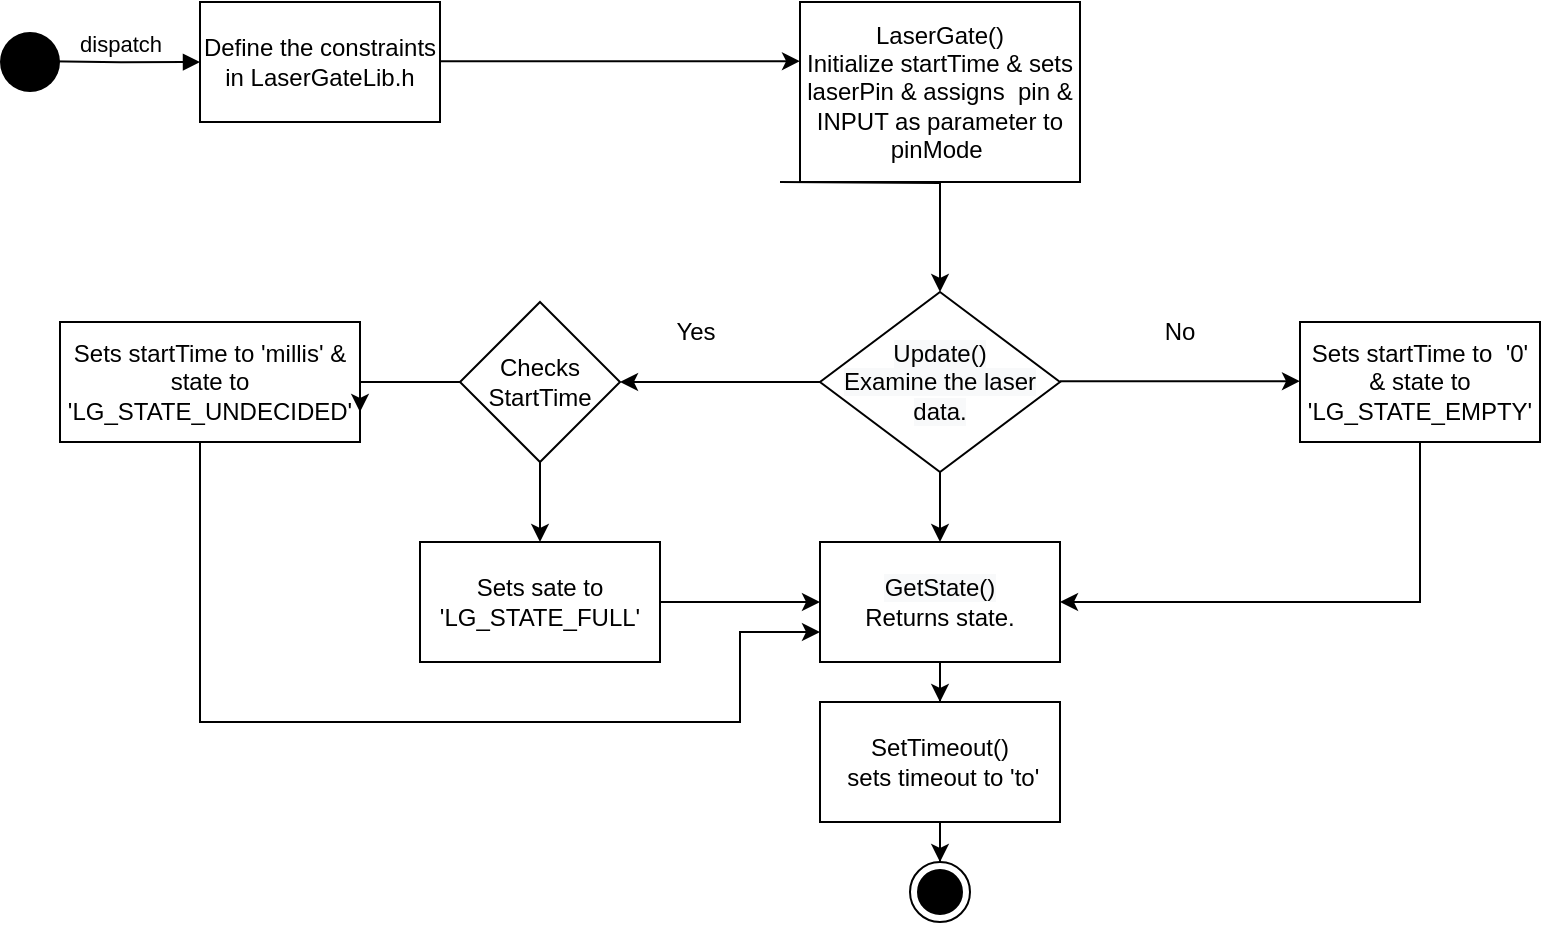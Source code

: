 <mxfile version="15.4.3" type="github">
  <diagram id="9764_bwMrohZAFbPmsWr" name="Page-1">
    <mxGraphModel dx="1422" dy="737" grid="1" gridSize="10" guides="1" tooltips="1" connect="1" arrows="1" fold="1" page="1" pageScale="1" pageWidth="3300" pageHeight="4681" math="0" shadow="0">
      <root>
        <mxCell id="0" />
        <mxCell id="1" parent="0" />
        <mxCell id="prRc7P51FGT5b40RzYyY-56" value="LaserGate()&lt;br&gt;Initialize startTime &amp;amp; sets laserPin &amp;amp; assigns&amp;nbsp; pin &amp;amp; INPUT as parameter to pinMode&amp;nbsp;" style="rounded=0;whiteSpace=wrap;html=1;" parent="1" vertex="1">
          <mxGeometry x="950" y="1840" width="140" height="90" as="geometry" />
        </mxCell>
        <mxCell id="kmB6eX4eZpZFCGpuayRA-11" style="edgeStyle=orthogonalEdgeStyle;rounded=0;orthogonalLoop=1;jettySize=auto;html=1;entryX=0;entryY=0.5;entryDx=0;entryDy=0;" edge="1" parent="1" source="prRc7P51FGT5b40RzYyY-57" target="prRc7P51FGT5b40RzYyY-58">
          <mxGeometry relative="1" as="geometry" />
        </mxCell>
        <mxCell id="prRc7P51FGT5b40RzYyY-57" value="Sets sate to &#39;LG_STATE_FULL&#39;" style="rounded=0;whiteSpace=wrap;html=1;" parent="1" vertex="1">
          <mxGeometry x="760" y="2110" width="120" height="60" as="geometry" />
        </mxCell>
        <mxCell id="kmB6eX4eZpZFCGpuayRA-4" style="edgeStyle=orthogonalEdgeStyle;rounded=0;orthogonalLoop=1;jettySize=auto;html=1;" edge="1" parent="1" source="prRc7P51FGT5b40RzYyY-58" target="prRc7P51FGT5b40RzYyY-63">
          <mxGeometry relative="1" as="geometry" />
        </mxCell>
        <mxCell id="prRc7P51FGT5b40RzYyY-58" value="&lt;span style=&quot;color: rgb(0 , 0 , 0) ; font-family: &amp;#34;helvetica&amp;#34; ; font-size: 12px ; font-style: normal ; font-weight: 400 ; letter-spacing: normal ; text-align: center ; text-indent: 0px ; text-transform: none ; word-spacing: 0px ; background-color: rgb(248 , 249 , 250) ; display: inline ; float: none&quot;&gt;GetState()&lt;br&gt;&lt;/span&gt;Returns state." style="rounded=0;whiteSpace=wrap;html=1;" parent="1" vertex="1">
          <mxGeometry x="960" y="2110" width="120" height="60" as="geometry" />
        </mxCell>
        <mxCell id="prRc7P51FGT5b40RzYyY-59" value="" style="endArrow=classic;html=1;rounded=0;edgeStyle=orthogonalEdgeStyle;entryX=0.5;entryY=0;entryDx=0;entryDy=0;" parent="1" target="prRc7P51FGT5b40RzYyY-62" edge="1">
          <mxGeometry width="50" height="50" relative="1" as="geometry">
            <mxPoint x="940" y="1930" as="sourcePoint" />
            <mxPoint x="939.58" y="2020.0" as="targetPoint" />
          </mxGeometry>
        </mxCell>
        <mxCell id="prRc7P51FGT5b40RzYyY-72" value="" style="edgeStyle=orthogonalEdgeStyle;rounded=0;orthogonalLoop=1;jettySize=auto;html=1;" parent="1" source="prRc7P51FGT5b40RzYyY-62" target="prRc7P51FGT5b40RzYyY-71" edge="1">
          <mxGeometry relative="1" as="geometry" />
        </mxCell>
        <mxCell id="kmB6eX4eZpZFCGpuayRA-3" style="edgeStyle=orthogonalEdgeStyle;rounded=0;orthogonalLoop=1;jettySize=auto;html=1;entryX=0.5;entryY=0;entryDx=0;entryDy=0;" edge="1" parent="1" source="prRc7P51FGT5b40RzYyY-62" target="prRc7P51FGT5b40RzYyY-58">
          <mxGeometry relative="1" as="geometry" />
        </mxCell>
        <mxCell id="prRc7P51FGT5b40RzYyY-62" value="&#xa;&#xa;&lt;span style=&quot;color: rgb(0, 0, 0); font-family: helvetica; font-size: 12px; font-style: normal; font-weight: 400; letter-spacing: normal; text-align: center; text-indent: 0px; text-transform: none; word-spacing: 0px; background-color: rgb(248, 249, 250); display: inline; float: none;&quot;&gt;Update()&lt;/span&gt;&lt;br style=&quot;color: rgb(0, 0, 0); font-family: helvetica; font-size: 12px; font-style: normal; font-weight: 400; letter-spacing: normal; text-align: center; text-indent: 0px; text-transform: none; word-spacing: 0px; background-color: rgb(248, 249, 250);&quot;&gt;&lt;span style=&quot;color: rgb(0, 0, 0); font-family: helvetica; font-size: 12px; font-style: normal; font-weight: 400; letter-spacing: normal; text-align: center; text-indent: 0px; text-transform: none; word-spacing: 0px; background-color: rgb(248, 249, 250); display: inline; float: none;&quot;&gt;Examine the laser data.&lt;/span&gt;&#xa;&#xa;" style="rhombus;whiteSpace=wrap;html=1;" parent="1" vertex="1">
          <mxGeometry x="960" y="1985" width="120" height="90" as="geometry" />
        </mxCell>
        <mxCell id="kmB6eX4eZpZFCGpuayRA-5" style="edgeStyle=orthogonalEdgeStyle;rounded=0;orthogonalLoop=1;jettySize=auto;html=1;entryX=0.5;entryY=0;entryDx=0;entryDy=0;" edge="1" parent="1" source="prRc7P51FGT5b40RzYyY-63" target="kmB6eX4eZpZFCGpuayRA-2">
          <mxGeometry relative="1" as="geometry" />
        </mxCell>
        <mxCell id="prRc7P51FGT5b40RzYyY-63" value="SetTimeout()&lt;br&gt;&amp;nbsp;sets timeout to &#39;to&#39;" style="rounded=0;whiteSpace=wrap;html=1;" parent="1" vertex="1">
          <mxGeometry x="960" y="2190" width="120" height="60" as="geometry" />
        </mxCell>
        <mxCell id="prRc7P51FGT5b40RzYyY-65" value="Define the constraints in LaserGateLib.h" style="rounded=0;whiteSpace=wrap;html=1;" parent="1" vertex="1">
          <mxGeometry x="650" y="1840" width="120" height="60" as="geometry" />
        </mxCell>
        <mxCell id="prRc7P51FGT5b40RzYyY-66" value="dispatch" style="html=1;verticalAlign=bottom;startArrow=oval;startFill=1;endArrow=block;startSize=8;rounded=0;edgeStyle=orthogonalEdgeStyle;entryX=0;entryY=0.5;entryDx=0;entryDy=0;" parent="1" target="prRc7P51FGT5b40RzYyY-65" edge="1">
          <mxGeometry width="60" relative="1" as="geometry">
            <mxPoint x="570" y="1869.58" as="sourcePoint" />
            <mxPoint x="630" y="1869.58" as="targetPoint" />
          </mxGeometry>
        </mxCell>
        <mxCell id="prRc7P51FGT5b40RzYyY-69" value="" style="endArrow=classic;html=1;rounded=0;edgeStyle=orthogonalEdgeStyle;" parent="1" edge="1">
          <mxGeometry width="50" height="50" relative="1" as="geometry">
            <mxPoint x="770" y="1869.58" as="sourcePoint" />
            <mxPoint x="950" y="1869.58" as="targetPoint" />
          </mxGeometry>
        </mxCell>
        <mxCell id="kmB6eX4eZpZFCGpuayRA-14" style="edgeStyle=orthogonalEdgeStyle;rounded=0;orthogonalLoop=1;jettySize=auto;html=1;entryX=0;entryY=0.75;entryDx=0;entryDy=0;" edge="1" parent="1" source="prRc7P51FGT5b40RzYyY-70" target="prRc7P51FGT5b40RzYyY-58">
          <mxGeometry relative="1" as="geometry">
            <Array as="points">
              <mxPoint x="650" y="2200" />
              <mxPoint x="920" y="2200" />
              <mxPoint x="920" y="2155" />
            </Array>
          </mxGeometry>
        </mxCell>
        <mxCell id="prRc7P51FGT5b40RzYyY-70" value="Sets startTime to &#39;millis&#39; &amp;amp; state to &#39;LG_STATE_UNDECIDED&#39;" style="rounded=0;whiteSpace=wrap;html=1;" parent="1" vertex="1">
          <mxGeometry x="580" y="2000" width="150" height="60" as="geometry" />
        </mxCell>
        <mxCell id="kmB6eX4eZpZFCGpuayRA-10" style="edgeStyle=orthogonalEdgeStyle;rounded=0;orthogonalLoop=1;jettySize=auto;html=1;entryX=0.5;entryY=0;entryDx=0;entryDy=0;" edge="1" parent="1" source="prRc7P51FGT5b40RzYyY-71" target="prRc7P51FGT5b40RzYyY-57">
          <mxGeometry relative="1" as="geometry" />
        </mxCell>
        <mxCell id="kmB6eX4eZpZFCGpuayRA-12" style="edgeStyle=orthogonalEdgeStyle;rounded=0;orthogonalLoop=1;jettySize=auto;html=1;entryX=1;entryY=0.75;entryDx=0;entryDy=0;" edge="1" parent="1" source="prRc7P51FGT5b40RzYyY-71" target="prRc7P51FGT5b40RzYyY-70">
          <mxGeometry relative="1" as="geometry">
            <Array as="points">
              <mxPoint x="730" y="2030" />
            </Array>
          </mxGeometry>
        </mxCell>
        <mxCell id="prRc7P51FGT5b40RzYyY-71" value="Checks StartTime" style="rhombus;whiteSpace=wrap;html=1;" parent="1" vertex="1">
          <mxGeometry x="780" y="1990" width="80" height="80" as="geometry" />
        </mxCell>
        <mxCell id="prRc7P51FGT5b40RzYyY-73" style="edgeStyle=orthogonalEdgeStyle;rounded=0;orthogonalLoop=1;jettySize=auto;html=1;exitX=0.5;exitY=1;exitDx=0;exitDy=0;" parent="1" source="prRc7P51FGT5b40RzYyY-70" target="prRc7P51FGT5b40RzYyY-70" edge="1">
          <mxGeometry relative="1" as="geometry" />
        </mxCell>
        <mxCell id="prRc7P51FGT5b40RzYyY-74" value="Yes" style="text;html=1;strokeColor=none;fillColor=none;align=center;verticalAlign=middle;whiteSpace=wrap;rounded=0;" parent="1" vertex="1">
          <mxGeometry x="868" y="1990" width="60" height="30" as="geometry" />
        </mxCell>
        <mxCell id="kmB6eX4eZpZFCGpuayRA-6" style="edgeStyle=orthogonalEdgeStyle;rounded=0;orthogonalLoop=1;jettySize=auto;html=1;exitX=0.5;exitY=1;exitDx=0;exitDy=0;entryX=1;entryY=0.5;entryDx=0;entryDy=0;" edge="1" parent="1" source="prRc7P51FGT5b40RzYyY-75" target="prRc7P51FGT5b40RzYyY-58">
          <mxGeometry relative="1" as="geometry" />
        </mxCell>
        <mxCell id="prRc7P51FGT5b40RzYyY-75" value="Sets startTime to&amp;nbsp; &#39;0&#39; &amp;amp; state to &#39;LG_STATE_EMPTY&#39;" style="rounded=0;whiteSpace=wrap;html=1;" parent="1" vertex="1">
          <mxGeometry x="1200" y="2000" width="120" height="60" as="geometry" />
        </mxCell>
        <mxCell id="prRc7P51FGT5b40RzYyY-76" value="" style="edgeStyle=segmentEdgeStyle;endArrow=classic;html=1;rounded=0;entryX=0;entryY=0.5;entryDx=0;entryDy=0;" parent="1" target="prRc7P51FGT5b40RzYyY-75" edge="1">
          <mxGeometry width="50" height="50" relative="1" as="geometry">
            <mxPoint x="1080" y="2029.58" as="sourcePoint" />
            <mxPoint x="1170" y="2029.58" as="targetPoint" />
          </mxGeometry>
        </mxCell>
        <mxCell id="prRc7P51FGT5b40RzYyY-77" value="No" style="text;html=1;strokeColor=none;fillColor=none;align=center;verticalAlign=middle;whiteSpace=wrap;rounded=0;" parent="1" vertex="1">
          <mxGeometry x="1110" y="1990" width="60" height="30" as="geometry" />
        </mxCell>
        <mxCell id="kmB6eX4eZpZFCGpuayRA-1" value="" style="ellipse;fillColor=#000000;strokeColor=none;" vertex="1" parent="1">
          <mxGeometry x="550" y="1855" width="30" height="30" as="geometry" />
        </mxCell>
        <mxCell id="kmB6eX4eZpZFCGpuayRA-2" value="" style="ellipse;html=1;shape=endState;fillColor=#000000;strokeColor=#000000;" vertex="1" parent="1">
          <mxGeometry x="1005" y="2270" width="30" height="30" as="geometry" />
        </mxCell>
      </root>
    </mxGraphModel>
  </diagram>
</mxfile>
